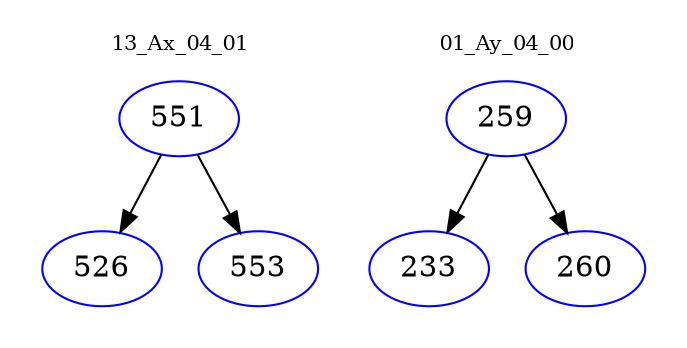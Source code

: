 digraph{
subgraph cluster_0 {
color = white
label = "13_Ax_04_01";
fontsize=10;
T0_551 [label="551", color="blue"]
T0_551 -> T0_526 [color="black"]
T0_526 [label="526", color="blue"]
T0_551 -> T0_553 [color="black"]
T0_553 [label="553", color="blue"]
}
subgraph cluster_1 {
color = white
label = "01_Ay_04_00";
fontsize=10;
T1_259 [label="259", color="blue"]
T1_259 -> T1_233 [color="black"]
T1_233 [label="233", color="blue"]
T1_259 -> T1_260 [color="black"]
T1_260 [label="260", color="blue"]
}
}
